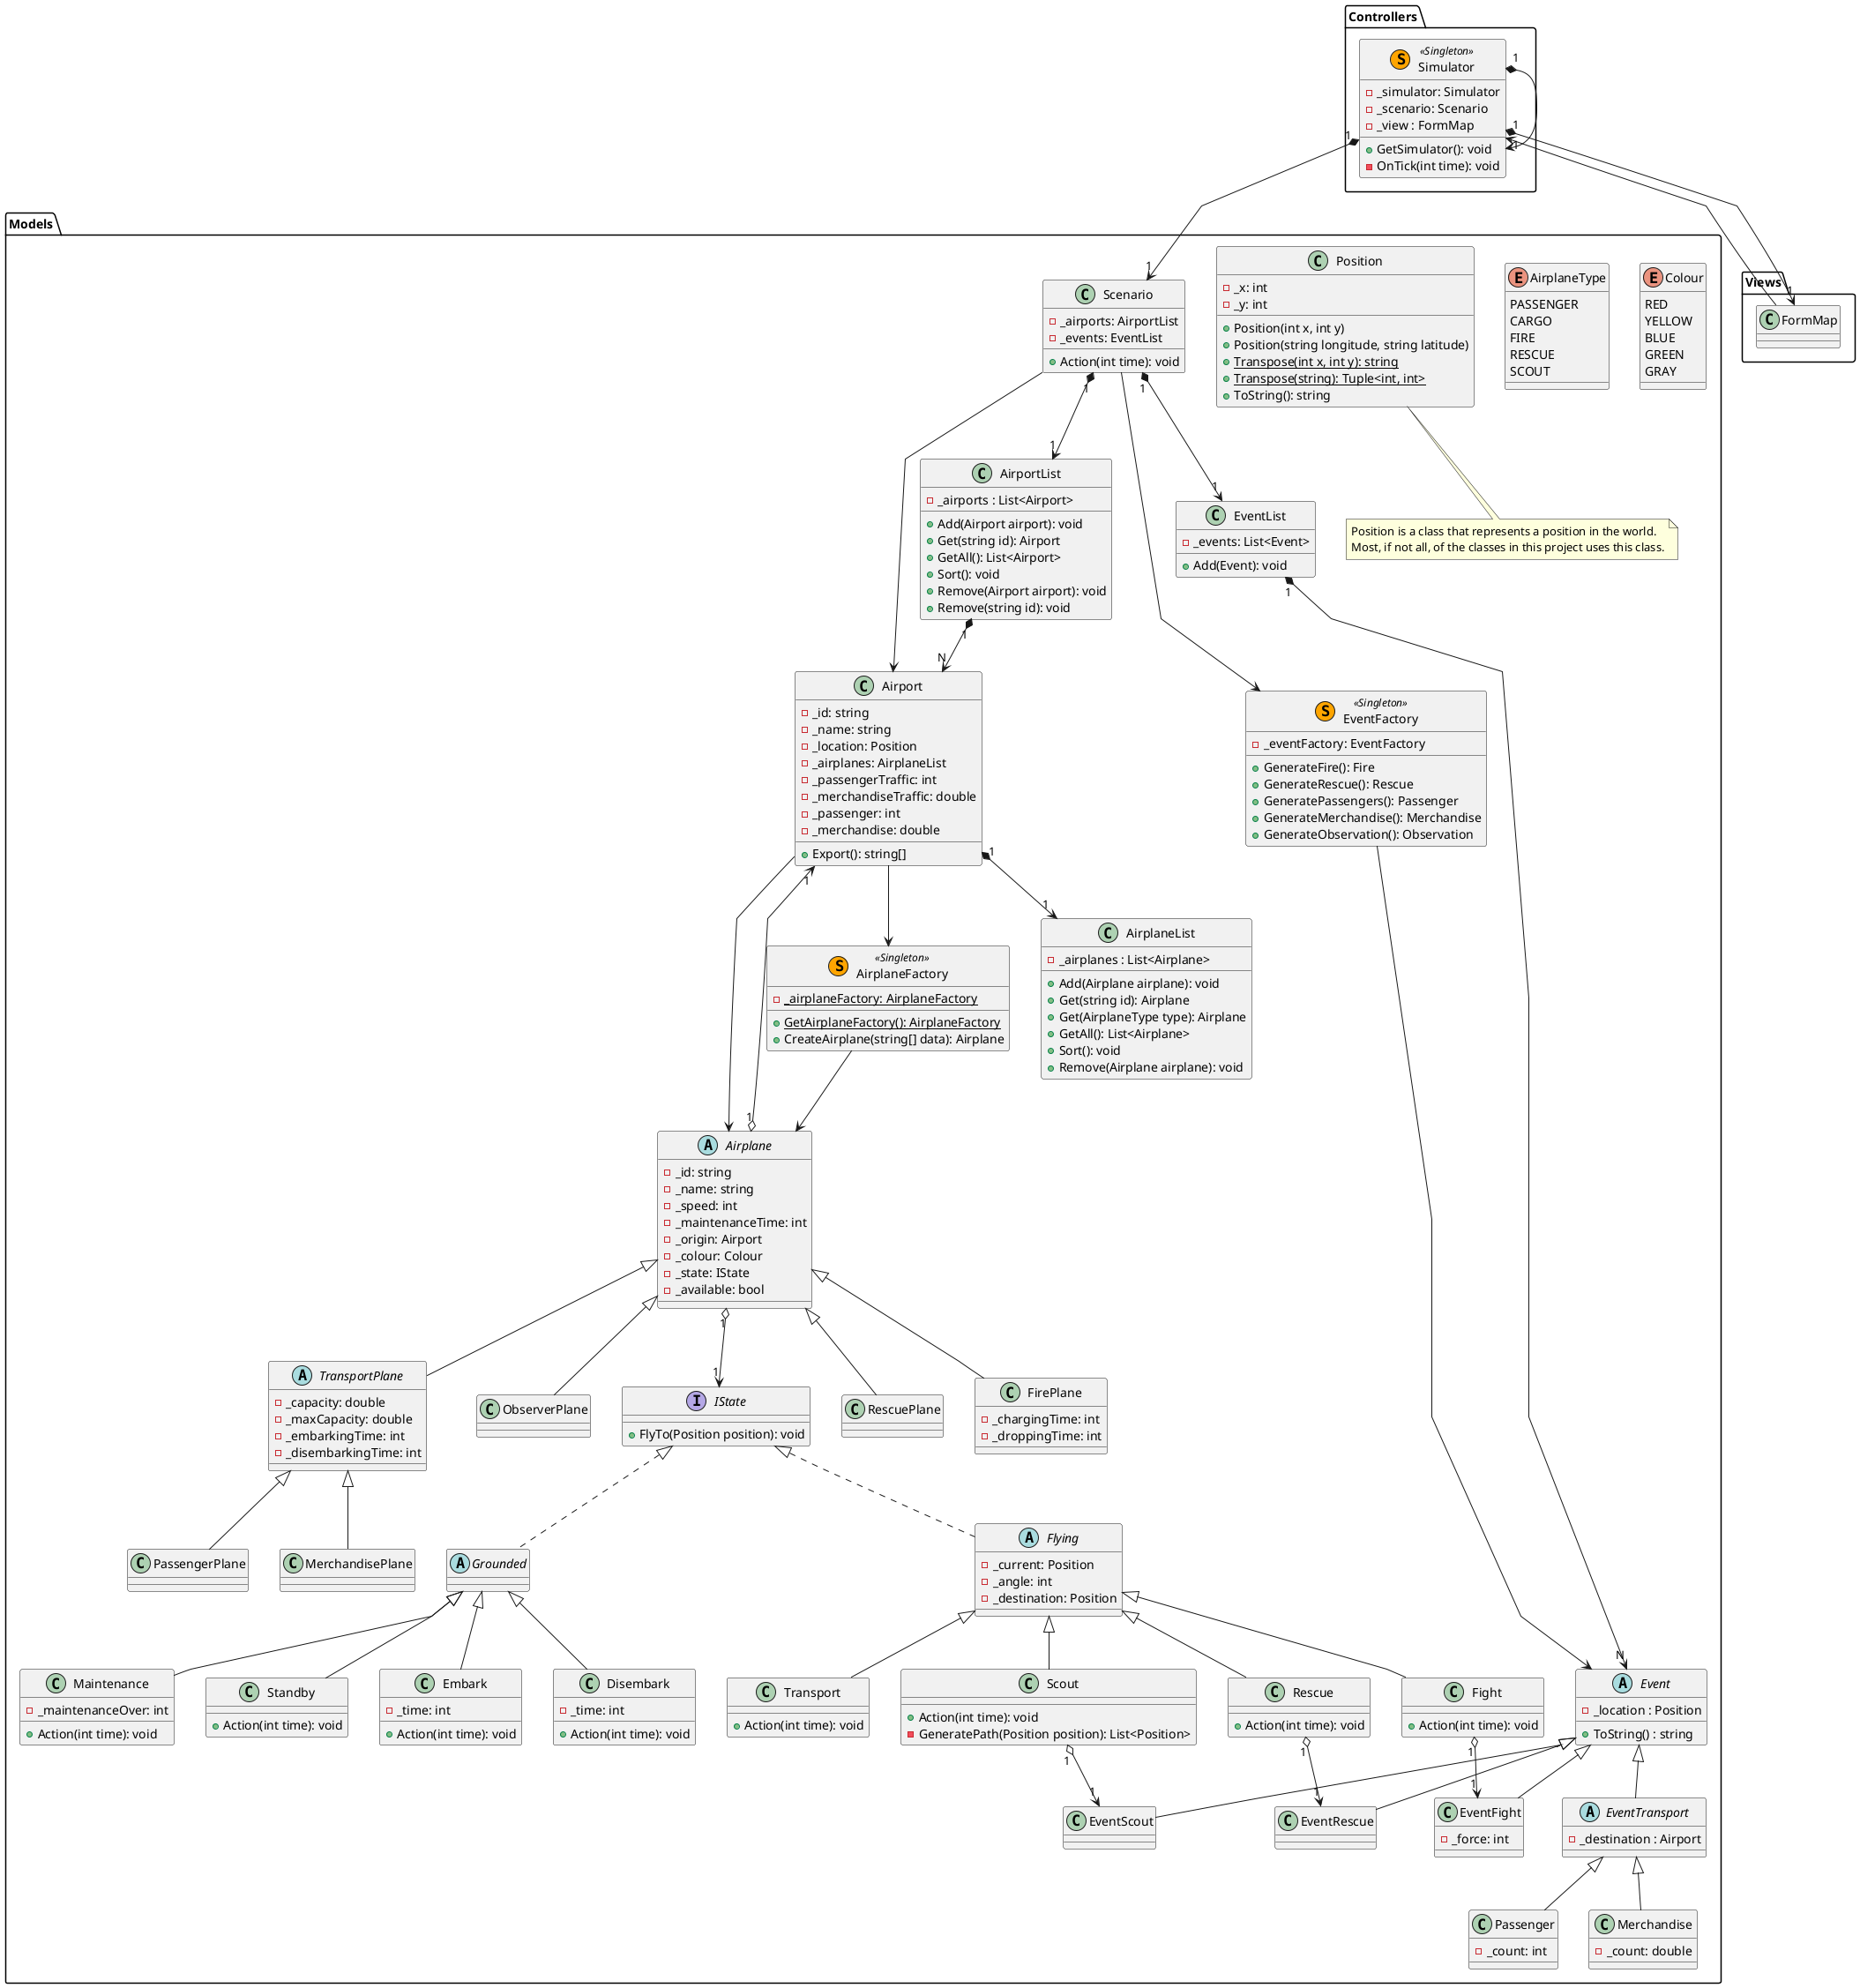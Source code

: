 @startuml

skinparam linetype polyline

package Models {
    ' ----------------------------------- '
    ' -- Enum                          -- '
    ' Yellow = Fires
    ' Blue = Cargo
    ' Green = Passenger
    ' Gray = Observer
    enum Colour {
        RED
        YELLOW
        BLUE
        GREEN
        GRAY
    }
    
    enum AirplaneType {
        PASSENGER
        CARGO
        FIRE
        RESCUE
        SCOUT
    }

    class Position {
        - _x: int
        - _y: int
        + Position(int x, int y)
        + Position(string longitude, string latitude)
        + {static} Transpose(int x, int y): string
        + {static} Transpose(string): Tuple<int, int>
        + ToString(): string
    }

    note bottom of Position
    Position is a class that represents a position in the world.
    Most, if not all, of the classes in this project uses this class.
    end note
    
    class Scenario {
        - _airports: AirportList
        - _events: EventList
        + Action(int time): void
    }
    
    ' -----------------------------------'
    ' -- Airport Management           -- '
    class AirportList {
        - _airports : List<Airport>
        + Add(Airport airport): void
        + Get(string id): Airport
        + GetAll(): List<Airport>
        + Sort(): void
        + Remove(Airport airport): void
        + Remove(string id): void
    }
    
    class Airport {
        - _id: string
        - _name: string
        - _location: Position
        - _airplanes: AirplaneList
        - _passengerTraffic: int
        - _merchandiseTraffic: double
        - _passenger: int
        - _merchandise: double
        + Export(): string[]
    }
    
    ' -----------------------------------'
    ' -- Airplane Management          -- '
    class AirplaneList {
        - _airplanes : List<Airplane>
        + Add(Airplane airplane): void
        + Get(string id): Airplane
        + Get(AirplaneType type): Airplane
        + GetAll(): List<Airplane>
        + Sort(): void
        + Remove(Airplane airplane): void
    }
    
    class AirplaneFactory << (S,orange) Singleton>> {
        - {static} _airplaneFactory: AirplaneFactory
        + {static} GetAirplaneFactory(): AirplaneFactory
        + CreateAirplane(string[] data): Airplane
    }

    abstract class Airplane {
        - _id: string
        - _name: string
        - _speed: int
        - _maintenanceTime: int
        - _origin: Airport
        - _colour: Colour 
        - _state: IState
        - _available: bool
    }

    class FirePlane extends Airplane{
        - _chargingTime: int
        - _droppingTime: int
    }
    
    abstract class TransportPlane extends Airplane {
        - _capacity: double
        - _maxCapacity: double
        - _embarkingTime: int
        - _disembarkingTime: int
    }
    
    class PassengerPlane extends TransportPlane {
    }
    
    class MerchandisePlane extends TransportPlane {
    }
    
    class ObserverPlane extends Airplane{
    }
    
    class RescuePlane extends Airplane{
    }
    
    ' -----------------------------------'
    ' -- Airplane States              -- '
    interface IState {
        + FlyTo(Position position): void
    }
    
    abstract class Flying implements IState {
        - _current: Position
        - _angle: int
        - _destination: Position
    }
    
    abstract Grounded implements IState {
    }
    
    class Embark extends Grounded {
        - _time: int
        + Action(int time): void
    }
    
    class Disembark extends Grounded {
        - _time: int
        + Action(int time): void
    }
    
    class Standby extends Grounded {
        + Action(int time): void
    }
    
    class Maintenance extends Grounded {
        - _maintenanceOver: int
        + Action(int time): void
    }
    
    class Rescue extends Flying {
        + Action(int time): void
    }
    
    class Fight extends Flying {
        + Action(int time): void
    }
    
    class Transport extends Flying {
        + Action(int time): void
    }
    
    class Scout extends Flying {
        + Action(int time): void
        - GeneratePath(Position position): List<Position>
    }
    
    ' ---------------------------------- '
    ' -- Events Management            -- '
    class EventList {
        - _events: List<Event>
        + Add(Event): void
    }
    
    class EventFactory << (S,orange) Singleton>> {
        - _eventFactory: EventFactory
        + GenerateFire(): Fire
        + GenerateRescue(): Rescue
        + GeneratePassengers(): Passenger
        + GenerateMerchandise(): Merchandise
        + GenerateObservation(): Observation
    }

    abstract class Event {
        - _location : Position
        + ToString() : string
    }

    abstract class EventTransport extends Event {
        - _destination : Airport
    }

    class Passenger extends EventTransport {
        - _count: int
    }

    class Merchandise extends EventTransport {
        - _count: double
    }

    class EventRescue extends Event {
    }

    class EventScout extends Event {
    }

    class EventFight extends Event {
        - _force: int
    }
}

package Controllers {
    class Simulator << (S,orange) Singleton>> {
        - _simulator: Simulator
        - _scenario: Scenario
        - _view : FormMap
        + GetSimulator(): void
        - OnTick(int time): void
    }
}

package Views {
    class FormMap {
    }
}

' Relations
' - Global
' -- Controller and View
Simulator "1" *--> "1" FormMap
FormMap --> Simulator
' -- Controller and Model
Simulator "1" *--> "1" Scenario
Simulator "1" *--> "1" Simulator

' - Model
' -- Scenario
Scenario --> Airport
Scenario --> EventFactory
Scenario "1" *--> "1" AirportList
Scenario "1" *--> "1" EventList

' -- Airport
Airport --> AirplaneFactory
Airport ---> Airplane
Airport "1" *--> "1" AirplaneList

' -- Airplane
AirportList "1" *--> "N" Airport
AirplaneFactory --> Airplane
Airplane "1" o--> "1" IState
Airplane "1" o--> "1" Airport

' -- Events
EventList "1" *--> "N" Event
EventFactory --> Event
   
' -- Events and State
Fight "1" o--> "1" EventFight
Scout "1" o--> "1" EventScout
Rescue "1" o--> "1" EventRescue

@enduml